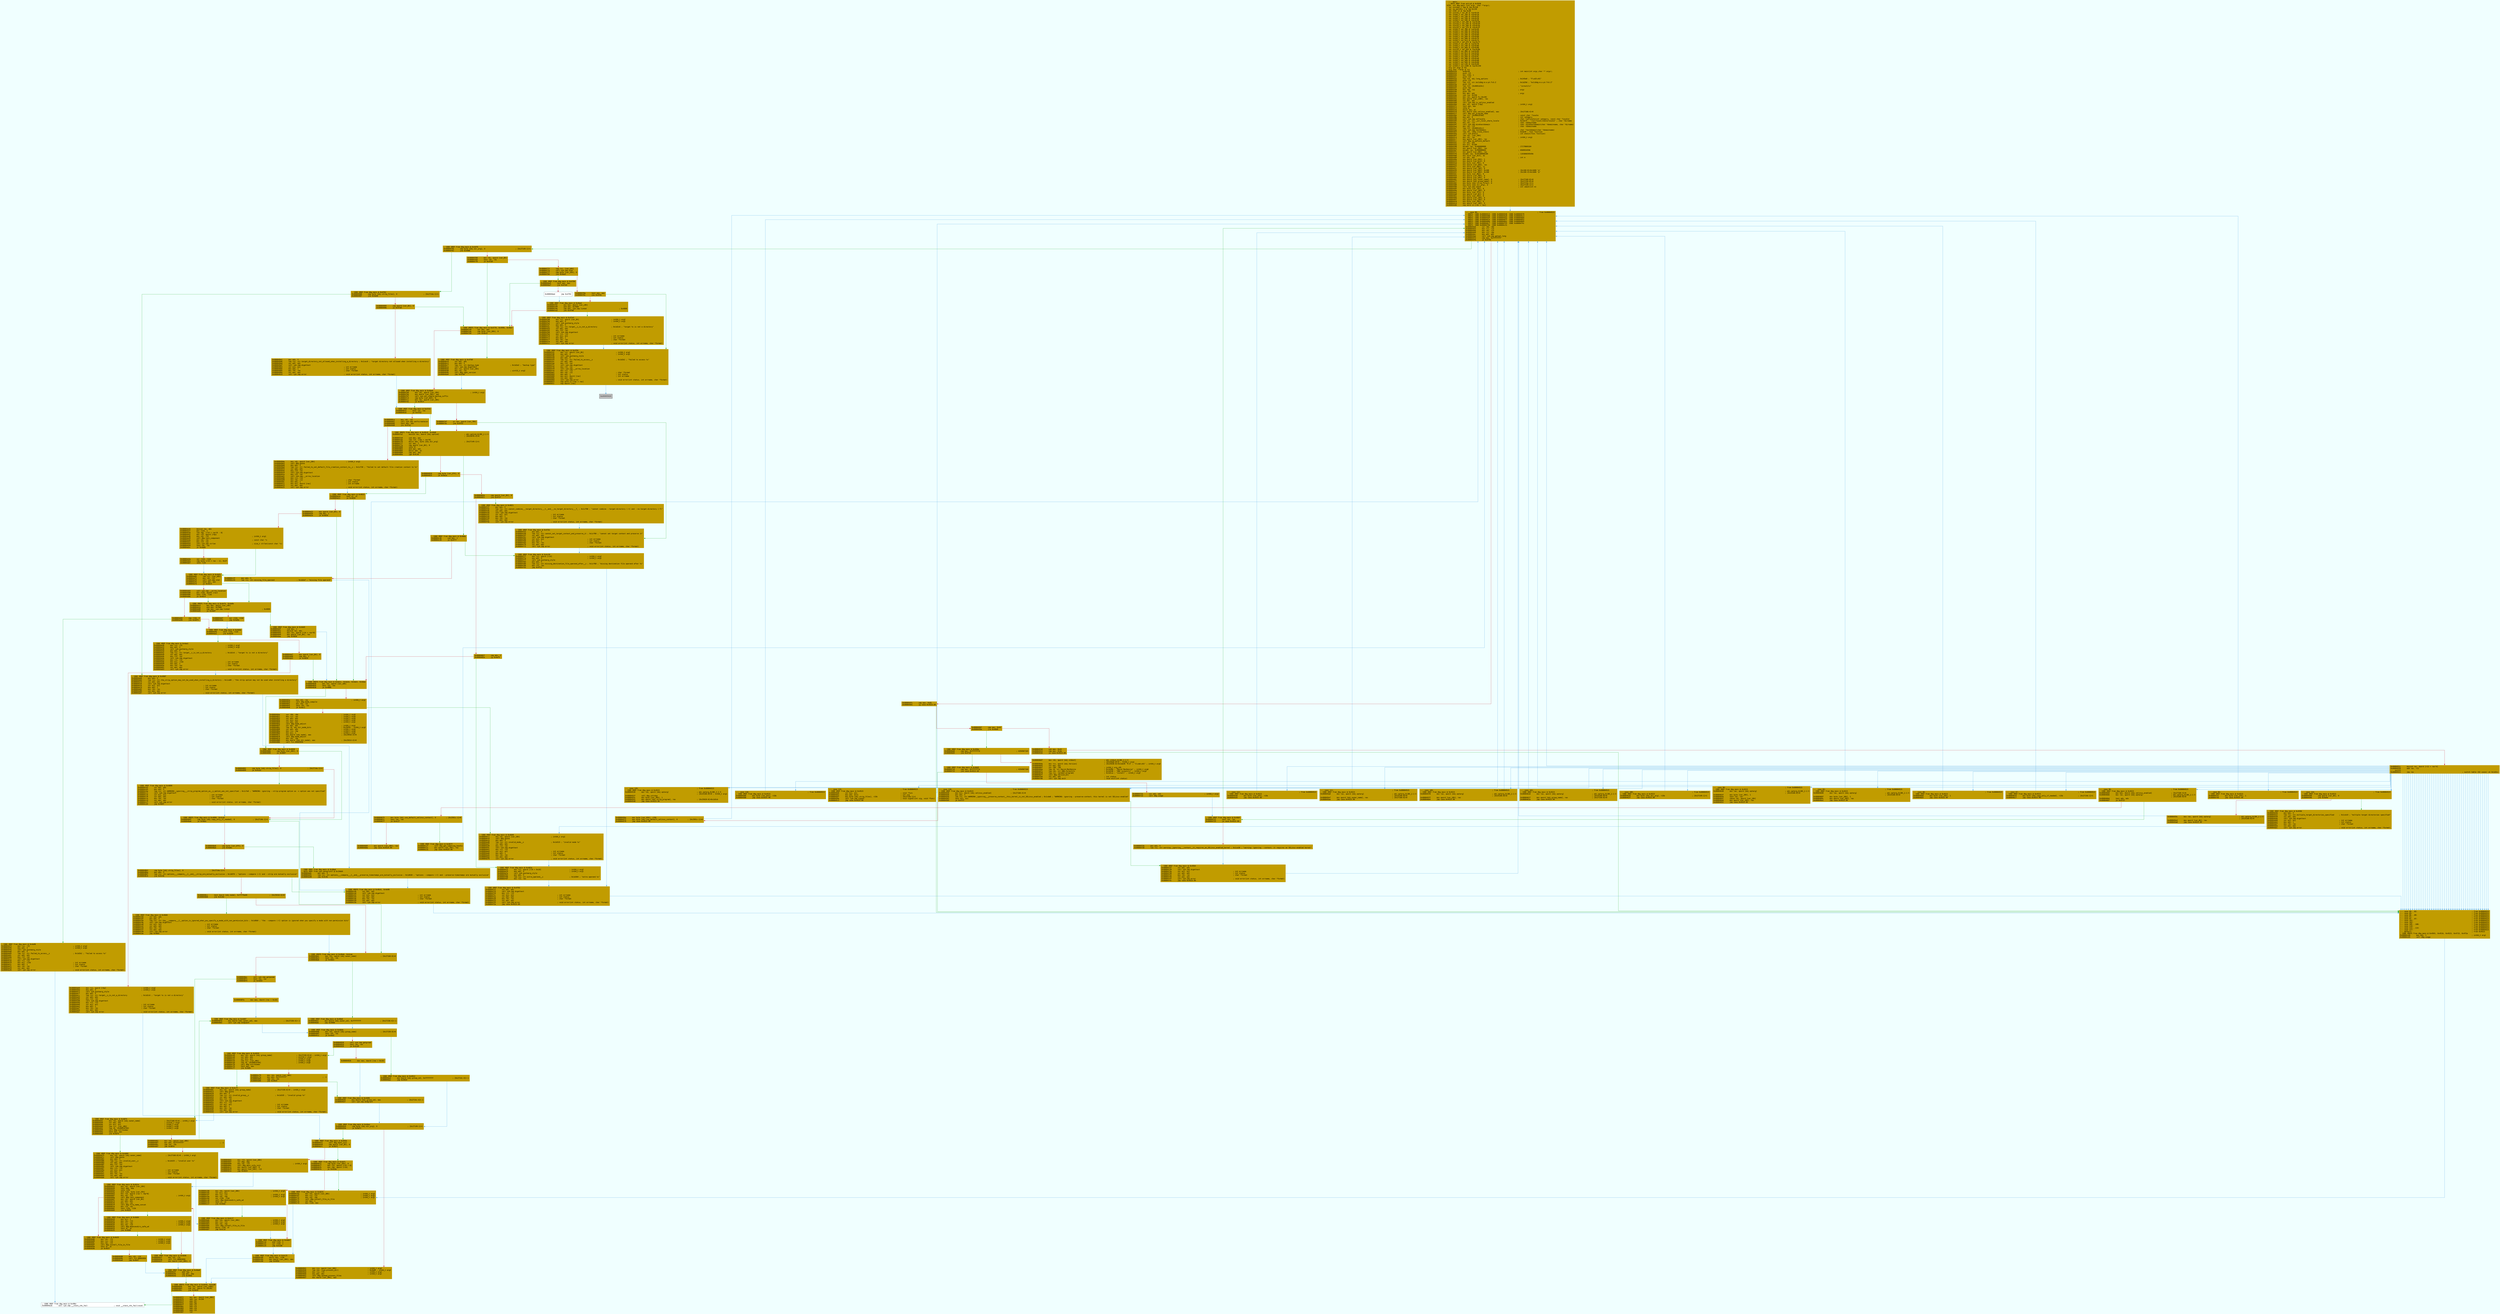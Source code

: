 digraph code {
	graph [bgcolor=azure fontsize=8 fontname="Courier" splines="ortho"];
	node [fillcolor=gray style=filled shape=box];
	edge [arrowhead="normal"];
	"0x00004320" [URL="dbg.main/0x00004320", fillcolor="#c19c00",color="#c19c00", fontname="Courier",label="  ;-- main:\l  ; DATA XREF from entry0 @ 0x5038\l3234: int dbg.main (int argc, char **argv);\l; var uintmax_t tmp @ rbp-0x138\l; var cp_options x @ rbp-0x130\l; var stat st @ rbp-0xd0\l; var uint32_t var_8h @ rsp+0x10\l; var int64_t var_10h @ rsp+0x18\l; var int64_t var_18h @ rsp+0x20\l; var int64_t var_20h @ rsp+0x28\l; var int64_t var_28h @ rsp+0x30\l; var uint32_t var_30h @ rsp+0x38\l; var uint32_t var_35h @ rsp+0x3d\l; var uint32_t var_36h @ rsp+0x3e\l; var uint32_t var_37h @ rsp+0x3f\l; var int64_t var_38h @ rsp+0x40\l; var int64_t var_48h @ rsp+0x50\l; var int64_t var_50h @ rsp+0x58\l; var int64_t var_58h @ rsp+0x60\l; var int64_t var_60h @ rsp+0x68\l; var int64_t var_68h @ rsp+0x70\l; var int64_t var_6ch @ rsp+0x74\l; var uint32_t var_6fh @ rsp+0x77\l; var int64_t var_70h @ rsp+0x78\l; var int64_t var_78h @ rsp+0x80\l; var int64_t var_80h @ rsp+0x88\l; var uint32_t var_83h @ rsp+0x8b\l; var int64_t var_88h @ rsp+0x90\l; var int64_t var_8ch @ rsp+0x94\l; var int64_t var_8eh @ rsp+0x96\l; var int64_t var_94h @ rsp+0x9c\l; var int64_t var_98h @ rsp+0xa0\l; var int64_t var_a0h @ rsp+0xa8\l; var int64_t var_b0h @ rsp+0xb8\l; var int64_t var_c8h @ rsp+0xd0\l; var int64_t var_148h @ rsp+0x150\l; arg int argc @ rdi\l; arg char **argv @ rsi\l0x00004320      endbr64                                                ; int main(int argc,char ** argv);\l0x00004324      push r15\l0x00004326      mov r15d, 1\l0x0000432c      push r14\l0x0000432e      lea r14, obj.long_options                              ; 0x245e0 ; \"F\\xd3\\x01\"\l0x00004335      push r13\l0x00004337      lea r13, str.bcCsDdg:m:o:pt:TvS:Z                      ; 0x1d29d ; \"bcCsDdg:m:o:pt:TvS:Z\"\l0x0000433e      push r12\l0x00004340      lea r12, [0x0001d24c]                                  ; \"coreutils\"\l0x00004347      push rbp\l0x00004348      mov rbp, rsi                                           ; argv\l0x0000434b      push rbx\l0x0000434c      mov ebx, edi                                           ; argc\l0x0000434e      sub rsp, 0x158\l0x00004355      mov rax, qword fs:[0x28]\l0x0000435e      mov qword [var_148h], rax\l0x00004366      xor eax, eax\l0x00004368      call sym.imp.is_selinux_enabled\l0x0000436d      mov rdi, qword [rbp]                                   ; int64_t arg1\l0x00004371      test eax, eax\l0x00004373      setg al\l0x00004376      movzx eax, al\l0x00004379      mov dword [obj.selinux_enabled], eax                   ; [0x27168:4]=0\l0x0000437f      call dbg.set_program_name\l0x00004384      lea rsi, [0x0001d7b0]                                  ; const char *locale\l0x0000438b      mov edi, 6                                             ; int category\l0x00004390      call sym.imp.setlocale                                 ; char *setlocale(int category, const char *locale)\l0x00004395      lea rsi, str._usr_local_share_locale                   ; 0x1d275 ; \"/usr/local/share/locale\" ; char *dirname\l0x0000439c      mov rdi, r12                                           ; char *domainname\l0x0000439f      call sym.imp.bindtextdomain                            ; char *bindtextdomain(char *domainname, char *dirname)\l0x000043a4      mov rdi, r12                                           ; char *domainname\l0x000043a7      lea r12, [0x0001d3cc]\l0x000043ae      call sym.imp.textdomain                                ; char *textdomain(char *domainname)\l0x000043b3      lea rdi, [dbg.close_stdin]                             ; 0xda30 ; func function\l0x000043ba      call sym.atexit                                        ; int atexit(func function)\l0x000043bf      lea rax, [var_50h]\l0x000043c4      mov rdi, rax                                           ; int64_t arg1\l0x000043c7      mov qword [var_38h], rax\l0x000043cc      call dbg.cp_options_default\l0x000043d1      xor edi, edi\l0x000043d3      mov esi, 0x100\l0x000043d8      movabs rax, 0x400000000                                ; 17179869184\l0x000043e2      mov qword [var_50h], rax\l0x000043e7      movabs rax, 0x200000004                                ; 8589934596\l0x000043f1      mov qword [var_58h], rax\l0x000043f6      movabs rax, 0x10100000180                              ; 1103806595456\l0x00004400      mov word [var_8ch], di\l0x00004408      xor edi, edi                                           ; int m\l0x0000440a      mov dword [var_94h], 1\l0x00004415      mov dword [var_6ch], 0\l0x0000441d      mov byte [var_70h], 0\l0x00004422      mov qword [var_60h], rax\l0x00004427      mov word [var_68h], si\l0x0000442c      mov qword [var_78h], 0\l0x00004435      mov qword [var_80h], 0x100                             ; [0x100:8]=0x1600 \"p\"\l0x00004441      mov dword [var_88h], 0x100                             ; [0x100:4]=0x1600 \"p\"\l0x0000444c      mov byte [var_8eh], 0\l0x00004454      mov qword [var_98h], 0\l0x00004460      mov qword [var_a0h], 0\l0x0000446c      mov qword [obj.owner_name], 0                          ; [0x27160:8]=0\l0x00004477      mov qword [obj.group_name], 0                          ; [0x27150:8]=0\l0x00004482      mov byte [obj.strip_files], 0                          ; [0x2714a:1]=1\l0x00004489      mov byte [obj.dir_arg], 0                              ; [0x27149:1]=1\l0x00004490      call sym.imp.umask                                     ; int umask(int m)\l0x00004495      mov byte [var_36h], 0\l0x0000449a      mov qword [var_28h], 0\l0x000044a3      mov byte [var_37h], 0\l0x000044a8      mov qword [var_8h], 0\l0x000044b1      mov byte [var_35h], 0\l0x000044b6      mov qword [var_10h], 0\l0x000044bf      mov qword [var_20h], 0\l0x000044c8      mov byte [var_30h], 0\l0x000044cd      mov qword [var_18h], 0\l0x000044d6      nop word cs:[rax + rax]\l"]
	"0x000044e0" [URL="dbg.main/0x000044e0", fillcolor="#c19c00",color="#c19c00", fontname="Courier",label=";-- case 99:                                                           ; from 0x00004523\l; XREFS: CODE 0x00004523  CODE 0x00004548  CODE 0x00004579  \l; XREFS: CODE 0x00004588  CODE 0x000045a8  CODE 0x000045c3  \l; XREFS: CODE 0x000045d5  CODE 0x000045ee  CODE 0x00004604  \l; XREFS: CODE 0x0000461e  CODE 0x0000462f  CODE 0x00004652  \l; XREFS: CODE 0x0000468a  CODE 0x000046a1  CODE 0x000046b5  \l; XREFS: CODE 0x000046c7  CODE 0x00004725  CODE 0x0000474c  \l; XREFS: CODE 0x00004756  CODE 0x00004c31  \l0x000044e0      xor r8d, r8d\l0x000044e3      mov rcx, r14\l0x000044e6      mov rdx, r13\l0x000044e9      mov rsi, rbp\l0x000044ec      mov edi, ebx\l0x000044ee      call sym.imp.getopt_long\l0x000044f3      cmp eax, 0xffffffff\l0x000044f6      je 0x475b\l"]
	"0x000044fc" [URL="dbg.main/0x000044fc", fillcolor="#c19c00",color="#c19c00", fontname="Courier",label="0x000044fc      cmp eax, 0x81\l0x00004501      jg case.0x4523.69\l"]
	"0x00004507" [URL="dbg.main/0x00004507", fillcolor="#c19c00",color="#c19c00", fontname="Courier",label="0x00004507      cmp eax, 0x42\l0x0000450a      jle 0x46d0\l"]
	"0x00004510" [URL="dbg.main/0x00004510", fillcolor="#c19c00",color="#c19c00", fontname="Courier",label="0x00004510      sub eax, 0x43\l0x00004513      cmp eax, 0x3e\l0x00004516      ja case.0x4523.69\l"]
	"0x0000451c" [URL="dbg.main/0x0000451c", fillcolor="#c19c00",color="#c19c00", fontname="Courier",label="0x0000451c      movsxd rax, dword [r12 + rax*4]\l0x00004520      add rax, r12\l;-- switch\l0x00004523      jmp rax                                                ; switch table (63 cases) at 0x1d3cc\l"]
	"0x00004530" [URL="dbg.main/0x00004530", fillcolor="#c19c00",color="#c19c00", fontname="Courier",label=";-- case 129:                                                          ; from 0x00004523\l; CODE XREF from dbg.main @ 0x4523\l0x00004530      mov rdi, qword [obj.optarg]                            ; obj.optarg_GLIBC_2.2.5\l                                                                       ; [0x25100:8]=0 ; int64_t arg1\l0x00004537      call dbg.xstrdup\l0x0000453c      mov byte [var_36h], 1\l0x00004541      mov qword [obj.strip_program], rax                     ; [0x25020:8]=0x1d3cb\l0x00004548      jmp case.0x4523.99\l"]
	"0x00004550" [URL="dbg.main/0x00004550", fillcolor="#c19c00",color="#c19c00", fontname="Courier",label=";-- case 128:                                                          ; from 0x00004523\l; CODE XREF from dbg.main @ 0x4523\l0x00004550      mov ecx, dword [obj.selinux_enabled]                   ; [0x27168:4]=0\l0x00004556      mov edx, 5\l0x0000455b      lea rsi, str.WARNING:_ignoring___preserve_context__this_kernel_is_not_SELinux_enabled ; 0x1cde8 ; \"WARNING: ignoring --preserve-context; this kernel is not SELinux-enabled\"\l0x00004562      test ecx, ecx\l0x00004564      je 0x4737\l"]
	"0x0000456a" [URL="dbg.main/0x0000456a", fillcolor="#c19c00",color="#c19c00", fontname="Courier",label="0x0000456a      mov byte [var_83h], r15b\l0x00004572      mov byte [obj.use_default_selinux_context], 0          ; [0x2501c:1]=0\l0x00004579      jmp case.0x4523.99\l"]
	"0x00004580" [URL="dbg.main/0x00004580", fillcolor="#c19c00",color="#c19c00", fontname="Courier",label=";-- case 118:                                                          ; from 0x00004523\l; CODE XREF from dbg.main @ 0x4523\l0x00004580      mov byte [var_8ch], r15b\l0x00004588      jmp case.0x4523.99\l"]
	"0x00004590" [URL="dbg.main/0x00004590", fillcolor="#c19c00",color="#c19c00", fontname="Courier",label=";-- case 116:                                                          ; from 0x00004523\l; CODE XREF from dbg.main @ 0x4523\l0x00004590      cmp qword [var_8h], 0\l0x00004596      jne 0x4e9d\l"]
	"0x0000459c" [URL="dbg.main/0x0000459c", fillcolor="#c19c00",color="#c19c00", fontname="Courier",label="0x0000459c      mov rax, qword [obj.optarg]                            ; obj.optarg_GLIBC_2.2.5\l                                                                       ; [0x25100:8]=0\l0x000045a3      mov qword [var_8h], rax\l0x000045a8      jmp case.0x4523.99\l"]
	"0x000045b0" [URL="dbg.main/0x000045b0", fillcolor="#c19c00",color="#c19c00", fontname="Courier",label=";-- case 115:                                                          ; from 0x00004523\l; CODE XREF from dbg.main @ 0x4523\l0x000045b0      xor esi, esi                                           ; void *func\l0x000045b2      mov edi, 0x11                                          ; int sig\l0x000045b7      mov byte [obj.strip_files], r15b                       ; [0x2714a:1]=1\l0x000045be      call sym.imp.signal                                    ; void signal(int sig, void *func)\l0x000045c3      jmp case.0x4523.99\l"]
	"0x000045d0" [URL="dbg.main/0x000045d0", fillcolor="#c19c00",color="#c19c00", fontname="Courier",label=";-- case 112:                                                          ; from 0x00004523\l; CODE XREF from dbg.main @ 0x4523\l0x000045d0      mov byte [var_6fh], r15b\l0x000045d5      jmp case.0x4523.99\l"]
	"0x000045e0" [URL="dbg.main/0x000045e0", fillcolor="#c19c00",color="#c19c00", fontname="Courier",label=";-- case 111:                                                          ; from 0x00004523\l; CODE XREF from dbg.main @ 0x4523\l0x000045e0      mov rax, qword [obj.optarg]                            ; obj.optarg_GLIBC_2.2.5\l                                                                       ; [0x25100:8]=0\l0x000045e7      mov qword [obj.owner_name], rax                        ; [0x27160:8]=0\l0x000045ee      jmp case.0x4523.99\l"]
	"0x000045f8" [URL="dbg.main/0x000045f8", fillcolor="#c19c00",color="#c19c00", fontname="Courier",label=";-- case 109:                                                          ; from 0x00004523\l; CODE XREF from dbg.main @ 0x4523\l0x000045f8      mov rax, qword [obj.optarg]                            ; obj.optarg_GLIBC_2.2.5\l                                                                       ; [0x25100:8]=0\l0x000045ff      mov qword [var_18h], rax\l0x00004604      jmp case.0x4523.99\l"]
	"0x00004610" [URL="dbg.main/0x00004610", fillcolor="#c19c00",color="#c19c00", fontname="Courier",label=";-- case 103:                                                          ; from 0x00004523\l; CODE XREF from dbg.main @ 0x4523\l0x00004610      mov rax, qword [obj.optarg]                            ; obj.optarg_GLIBC_2.2.5\l                                                                       ; [0x25100:8]=0\l0x00004617      mov qword [obj.group_name], rax                        ; [0x27150:8]=0\l0x0000461e      jmp case.0x4523.99\l"]
	"0x00004628" [URL="dbg.main/0x00004628", fillcolor="#c19c00",color="#c19c00", fontname="Courier",label=";-- case 100:                                                          ; from 0x00004523\l; CODE XREF from dbg.main @ 0x4523\l0x00004628      mov byte [obj.dir_arg], r15b                           ; [0x27149:1]=1\l0x0000462f      jmp case.0x4523.99\l"]
	"0x00004638" [URL="dbg.main/0x00004638", fillcolor="#c19c00",color="#c19c00", fontname="Courier",label=";-- case 98:                                                           ; from 0x00004523\l; CODE XREF from dbg.main @ 0x4523\l0x00004638      mov rax, qword [obj.optarg]                            ; obj.optarg_GLIBC_2.2.5\l                                                                       ; [0x25100:8]=0\l0x0000463f      mov byte [var_30h], 1\l0x00004644      test rax, rax\l0x00004647      cmove rax, qword [var_10h]\l0x0000464d      mov qword [var_10h], rax\l0x00004652      jmp case.0x4523.99\l"]
	"0x00004660" [URL="dbg.main/0x00004660", fillcolor="#c19c00",color="#c19c00", fontname="Courier",label=";-- case 90:                                                           ; from 0x00004523\l; CODE XREF from dbg.main @ 0x4523\l0x00004660      mov edx, dword [obj.selinux_enabled]                   ; [0x27168:4]=0\l0x00004666      mov rax, qword [obj.optarg]                            ; obj.optarg_GLIBC_2.2.5\l                                                                       ; [0x25100:8]=0\l0x0000466d      test edx, edx\l0x0000466f      je 0x4722\l"]
	"0x00004675" [URL="dbg.main/0x00004675", fillcolor="#c19c00",color="#c19c00", fontname="Courier",label="0x00004675      mov byte [obj.use_default_selinux_context], 0          ; [0x2501c:1]=0\l0x0000467c      test rax, rax\l0x0000467f      je 0x4c27\l"]
	"0x00004685" [URL="dbg.main/0x00004685", fillcolor="#c19c00",color="#c19c00", fontname="Courier",label="0x00004685      mov qword [var_28h], rax\l0x0000468a      jmp case.0x4523.99\l"]
	"0x00004690" [URL="dbg.main/0x00004690", fillcolor="#c19c00",color="#c19c00", fontname="Courier",label=";-- case 83:                                                           ; from 0x00004523\l; CODE XREF from dbg.main @ 0x4523\l0x00004690      mov rax, qword [obj.optarg]                            ; obj.optarg_GLIBC_2.2.5\l                                                                       ; [0x25100:8]=0\l0x00004697      mov byte [var_30h], 1\l0x0000469c      mov qword [var_20h], rax\l0x000046a1      jmp case.0x4523.99\l"]
	"0x000046b0" [URL="dbg.main/0x000046b0", fillcolor="#c19c00",color="#c19c00", fontname="Courier",label=";-- case 68:                                                           ; from 0x00004523\l; CODE XREF from dbg.main @ 0x4523\l0x000046b0      mov byte [var_35h], 1\l0x000046b5      jmp case.0x4523.99\l"]
	"0x000046c0" [URL="dbg.main/0x000046c0", fillcolor="#c19c00",color="#c19c00", fontname="Courier",label=";-- case 67:                                                           ; from 0x00004523\l; CODE XREF from dbg.main @ 0x4523\l0x000046c0      mov byte [obj.copy_only_if_needed], r15b               ; [0x2714b:1]=1\l0x000046c7      jmp case.0x4523.99\l"]
	"0x000046d0" [URL="dbg.main/0x000046d0", fillcolor="#c19c00",color="#c19c00", fontname="Courier",label="; CODE XREF from dbg.main @ 0x450a\l0x000046d0      cmp eax, 0xffffff7d                                    ; 4294967165\l0x000046d5      jne 0x4710\l"]
	"0x000046d7" [URL="dbg.main/0x000046d7", fillcolor="#c19c00",color="#c19c00", fontname="Courier",label="0x000046d7      mov rdi, qword [obj.stdout]                            ; obj.stdout_GLIBC_2.2.5\l                                                                       ; [0x250e8:8]=0 ; int64_t arg1\l0x000046de      mov rcx, qword [obj.Version]                           ; [0x25038:8]=0x1de49 \"9.0\" ; \"I\\xde\\x01\" ; int64_t arg5\l0x000046e5      xor eax, eax\l0x000046e7      xor r9d, r9d                                           ; int64_t arg_c0h\l0x000046ea      lea r8, str.David_MacKenzie                            ; 0x1d28d ; \"David MacKenzie\" ; int64_t arg6\l0x000046f1      lea rdx, str.GNU_coreutils                             ; 0x1d248 ; \"GNU coreutils\" ; int64_t arg3\l0x000046f8      lea rsi, [global_program]                              ; 0x1d1ca ; \"install\" ; int64_t arg2\l0x000046ff      call dbg.version_etc\l0x00004704      xor edi, edi                                           ; int status\l0x00004706      call sym.imp.exit                                      ; void exit(int status)\l"]
	"0x00004710" [URL="dbg.main/0x00004710", fillcolor="#c19c00",color="#c19c00", fontname="Courier",label="; CODE XREF from dbg.main @ 0x46d5\l0x00004710      cmp eax, 0xffffff7e                                    ; 4294967166\l0x00004715      jne case.0x4523.69\l"]
	"0x0000471b" [URL="dbg.main/0x0000471b", fillcolor="#c19c00",color="#c19c00", fontname="Courier",label="0x0000471b      xor edi, edi                                           ; int64_t arg1\l0x0000471d      call dbg.usage\l"]
	"0x00004722" [URL="dbg.main/0x00004722", fillcolor="#c19c00",color="#c19c00", fontname="Courier",label="; CODE XREF from dbg.main @ 0x466f\l0x00004722      test rax, rax\l0x00004725      je case.0x4523.99\l"]
	"0x0000472b" [URL="dbg.main/0x0000472b", fillcolor="#c19c00",color="#c19c00", fontname="Courier",label="0x0000472b      mov edx, 5\l0x00004730      lea rsi, str.warning:_ignoring___context__it_requires_an_SELinux_enabled_kernel ; 0x1ce38 ; \"warning: ignoring --context; it requires an SELinux-enabled kernel\"\l"]
	"0x00004737" [URL="dbg.main/0x00004737", fillcolor="#c19c00",color="#c19c00", fontname="Courier",label="; CODE XREF from dbg.main @ 0x4564\l0x00004737      xor edi, edi\l0x00004739      call sym.imp.dcgettext\l0x0000473e      xor esi, esi                                           ; int errname\l0x00004740      xor edi, edi                                           ; int status\l0x00004742      mov rdx, rax                                           ; char *format\l0x00004745      xor eax, eax\l0x00004747      call sym.imp.error                                     ; void error(int status, int errname, char *format)\l0x0000474c      jmp case.0x4523.99\l"]
	"0x00004751" [URL="dbg.main/0x00004751", fillcolor="#c19c00",color="#c19c00", fontname="Courier",label=";-- case 84:                                                           ; from 0x00004523\l; CODE XREF from dbg.main @ 0x4523\l0x00004751      mov byte [var_37h], 1\l0x00004756      jmp case.0x4523.99\l"]
	"0x0000475b" [URL="dbg.main/0x0000475b", fillcolor="#c19c00",color="#c19c00", fontname="Courier",label="; CODE XREF from dbg.main @ 0x44f6\l0x0000475b      cmp byte [obj.dir_arg], 0                              ; [0x27149:1]=1\l0x00004762      jne 0x4988\l"]
	"0x00004768" [URL="dbg.main/0x00004768", fillcolor="#c19c00",color="#c19c00", fontname="Courier",label="0x00004768      mov rdi, qword [var_8h]\l0x0000476d      test rdi, rdi\l0x00004770      je 0x47a9\l"]
	"0x00004772" [URL="dbg.main/0x00004772", fillcolor="#c19c00",color="#c19c00", fontname="Courier",label="0x00004772      lea rsi, [var_b0h]\l0x0000477a      call sym.imp.stat\l0x0000477f      cmp byte [var_35h], 0\l0x00004784      jne 0x4be5\l"]
	"0x0000478a" [URL="dbg.main/0x0000478a", fillcolor="#c19c00",color="#c19c00", fontname="Courier",label="0x0000478a      test eax, eax\l0x0000478c      jne 0x4fd1\l"]
	"0x00004792" [URL="dbg.main/0x00004792", fillcolor="#c19c00",color="#c19c00", fontname="Courier",label="; CODE XREF from dbg.main @ 0x4bed\l0x00004792      mov eax, dword [var_c8h]\l0x00004799      and eax, 0xf000\l0x0000479e      cmp eax, sym.imp.linkat                                ; 0x4000\l0x000047a3      jne 0x4f98\l"]
	"0x000047a9" [URL="dbg.main/0x000047a9", fillcolor="#c19c00",color="#c19c00", fontname="Courier",label="; CODE XREFS from dbg.main @ 0x4770, 0x499b, 0x4be7\l0x000047a9      xor eax, eax\l0x000047ab      cmp byte [var_30h], 0\l0x000047b0      jne 0x4bc0\l"]
	"0x000047b6" [URL="dbg.main/0x000047b6", fillcolor="#c19c00",color="#c19c00", fontname="Courier",label="; CODE XREF from dbg.main @ 0x4be0\l0x000047b6      mov rdi, qword [var_20h]                               ; int64_t arg1\l0x000047bb      mov dword [var_50h], eax\l0x000047bf      call sym.set_simple_backup_suffix\l0x000047c4      cmp byte [var_83h], 0\l0x000047cc      mov rax, qword [var_28h]\l0x000047d1      je 0x49c5\l"]
	"0x000047d7" [URL="dbg.main/0x000047d7", fillcolor="#c19c00",color="#c19c00", fontname="Courier",label="0x000047d7      or rax, qword [var_78h]\l0x000047dc      jne 0x4f53\l"]
	"0x000047e2" [URL="dbg.main/0x000047e2", fillcolor="#c19c00",color="#c19c00", fontname="Courier",label="; CODE XREFS from dbg.main @ 0x49c8, 0x49d8\l0x000047e2      movsxd rax, dword [obj.optind]                         ; obj.optind_GLIBC_2.2.5\l                                                                       ; [0x250f8:4]=0\l0x000047e9      sub ebx, eax\l0x000047eb      lea r14, [rbp + rax*8]\l0x000047f0      movzx eax, byte [obj.dir_arg]                          ; [0x27149:1]=1\l0x000047f7      xor eax, 1\l0x000047fa      cmp qword [var_8h], 0\l0x00004800      sete dl\l0x00004803      and eax, edx\l0x00004805      movzx edx, al\l0x00004808      cmp edx, ebx\l0x0000480a      jge 0x4c36\l"]
	"0x00004810" [URL="dbg.main/0x00004810", fillcolor="#c19c00",color="#c19c00", fontname="Courier",label="0x00004810      cmp byte [var_37h], 0\l0x00004815      je 0x4a1a\l"]
	"0x0000481b" [URL="dbg.main/0x0000481b", fillcolor="#c19c00",color="#c19c00", fontname="Courier",label="0x0000481b      cmp qword [var_8h], 0\l0x00004821      jne 0x4f2f\l"]
	"0x00004827" [URL="dbg.main/0x00004827", fillcolor="#c19c00",color="#c19c00", fontname="Courier",label="0x00004827      cmp ebx, 2\l0x0000482a      jg 0x4ef5\l"]
	"0x00004830" [URL="dbg.main/0x00004830", fillcolor="#c19c00",color="#c19c00", fontname="Courier",label="; CODE XREFS from dbg.main @ 0x4a1c, 0x4a2e, 0x4ab3, 0x4dee\l0x00004830      mov rax, qword [var_18h]\l0x00004835      test rax, rax\l0x00004838      je 0x488b\l"]
	"0x0000483a" [URL="dbg.main/0x0000483a", fillcolor="#c19c00",color="#c19c00", fontname="Courier",label="0x0000483a      mov rdi, rax                                           ; int64_t arg1\l0x0000483d      call dbg.mode_compile\l0x00004842      mov rbp, rax\l0x00004845      test rax, rax\l0x00004848      je 0x4ec1\l"]
	"0x0000484e" [URL="dbg.main/0x0000484e", fillcolor="#c19c00",color="#c19c00", fontname="Courier",label="0x0000484e      xor r8d, r8d                                           ; int64_t arg5\l0x00004851      mov rcx, rax                                           ; int64_t arg4\l0x00004854      xor edx, edx                                           ; int64_t arg3\l0x00004856      xor esi, esi                                           ; int64_t arg2\l0x00004858      xor edi, edi                                           ; int64_t arg1\l0x0000485a      call dbg.mode_adjust\l0x0000485f      xor edi, edi                                           ; int64_t arg1\l0x00004861      lea r8, obj.dir_mode_bits                              ; 0x25010 ; int64_t arg5\l0x00004868      xor edx, edx                                           ; int64_t arg3\l0x0000486a      mov rcx, rbp                                           ; int64_t arg4\l0x0000486d      mov esi, 1                                             ; int64_t arg2\l0x00004872      mov dword [obj.mode], eax                              ; [0x25018:4]=0\l0x00004878      call dbg.mode_adjust\l0x0000487d      mov rdi, rbp\l0x00004880      mov dword [obj.dir_mode], eax                          ; [0x25014:4]=0\l0x00004886      call fcn.00003950\l"]
	"0x0000488b" [URL="dbg.main/0x0000488b", fillcolor="#c19c00",color="#c19c00", fontname="Courier",label="; CODE XREF from dbg.main @ 0x4838\l0x0000488b      cmp byte [var_36h], 0\l0x00004890      je 0x489f\l"]
	"0x00004892" [URL="dbg.main/0x00004892", fillcolor="#c19c00",color="#c19c00", fontname="Courier",label="0x00004892      cmp byte [obj.strip_files], 0                          ; [0x2714a:1]=1\l0x00004899      je 0x4cb3\l"]
	"0x0000489f" [URL="dbg.main/0x0000489f", fillcolor="#c19c00",color="#c19c00", fontname="Courier",label="; CODE XREFS from dbg.main @ 0x4890, 0x4cd4\l0x0000489f      cmp byte [obj.copy_only_if_needed], 0                  ; [0x2714b:1]=1\l0x000048a6      je 0x48dc\l"]
	"0x000048a8" [URL="dbg.main/0x000048a8", fillcolor="#c19c00",color="#c19c00", fontname="Courier",label="0x000048a8      cmp byte [var_6fh], 0\l0x000048ad      jne 0x4e8c\l"]
	"0x000048b3" [URL="dbg.main/0x000048b3", fillcolor="#c19c00",color="#c19c00", fontname="Courier",label="0x000048b3      cmp byte [obj.strip_files], 0                          ; [0x2714a:1]=1\l0x000048ba      mov edx, 5\l0x000048bf      lea rsi, str.options___compare___C__and___strip_are_mutually_exclusive ; 0x1d070 ; \"options --compare (-C) and --strip are mutually exclusive\"\l0x000048c6      jne 0x4c4b\l"]
	"0x000048cc" [URL="dbg.main/0x000048cc", fillcolor="#c19c00",color="#c19c00", fontname="Courier",label="0x000048cc      test dword [obj.mode], 0xffff0e00                      ; [0x25018:4]=0\l0x000048d6      jne 0x4c8d\l"]
	"0x000048dc" [URL="dbg.main/0x000048dc", fillcolor="#c19c00",color="#c19c00", fontname="Courier",label="; CODE XREFS from dbg.main @ 0x48a6, 0x4cae\l0x000048dc      mov rdi, qword [obj.owner_name]                        ; [0x27160:8]=0\l0x000048e3      test rdi, rdi\l0x000048e6      je 0x4bb1\l"]
	"0x000048ec" [URL="dbg.main/0x000048ec", fillcolor="#c19c00",color="#c19c00", fontname="Courier",label="0x000048ec      call sym.imp.getpwnam\l0x000048f1      test rax, rax\l0x000048f4      je 0x4d42\l"]
	"0x000048fa" [URL="dbg.main/0x000048fa", fillcolor="#c19c00",color="#c19c00", fontname="Courier",label="0x000048fa      mov eax, dword [rax + 0x10]\l"]
	"0x000048fd" [URL="dbg.main/0x000048fd", fillcolor="#c19c00",color="#c19c00", fontname="Courier",label="; CODE XREF from dbg.main @ 0x4d6f\l0x000048fd      mov dword [obj.owner_id], eax                          ; [0x27158:4]=-1\l0x00004903      call sym.imp.endpwent\l"]
	"0x00004908" [URL="dbg.main/0x00004908", fillcolor="#c19c00",color="#c19c00", fontname="Courier",label="; CODE XREF from dbg.main @ 0x4bbb\l0x00004908      mov rdi, qword [obj.group_name]                        ; [0x27150:8]=0\l0x0000490f      test rdi, rdi\l0x00004912      je 0x4ba2\l"]
	"0x00004918" [URL="dbg.main/0x00004918", fillcolor="#c19c00",color="#c19c00", fontname="Courier",label="0x00004918      call sym.imp.getgrnam\l0x0000491d      test rax, rax\l0x00004920      je 0x4cd9\l"]
	"0x00004926" [URL="dbg.main/0x00004926", fillcolor="#c19c00",color="#c19c00", fontname="Courier",label="0x00004926      mov eax, dword [rax + 0x10]\l"]
	"0x00004929" [URL="dbg.main/0x00004929", fillcolor="#c19c00",color="#c19c00", fontname="Courier",label="; CODE XREF from dbg.main @ 0x4d06\l0x00004929      mov dword [obj.group_id], eax                          ; [0x2714c:4]=-1\l0x0000492f      call sym.imp.endgrent\l"]
	"0x00004934" [URL="dbg.main/0x00004934", fillcolor="#c19c00",color="#c19c00", fontname="Courier",label="; CODE XREF from dbg.main @ 0x4bac\l0x00004934      cmp byte [obj.dir_arg], 0                              ; [0x27149:1]=1\l0x0000493b      je 0x4af1\l"]
	"0x00004941" [URL="dbg.main/0x00004941", fillcolor="#c19c00",color="#c19c00", fontname="Courier",label="0x00004941      mov rcx, qword [var_38h]                               ; int64_t arg4\l0x00004946      lea rdx, [sym.process_dir]                             ; 0x5b00 ; int64_t arg3\l0x0000494d      mov rsi, r14                                           ; int64_t arg2\l0x00004950      mov edi, ebx                                           ; int64_t arg1\l0x00004952      call dbg.savewd_process_files\l0x00004957      mov dword [var_30h], eax\l"]
	"0x0000495b" [URL="dbg.main/0x0000495b", fillcolor="#c19c00",color="#c19c00", fontname="Courier",label="; CODE XREFS from dbg.main @ 0x4b4d, 0x4c88\l0x0000495b      mov rax, qword [var_148h]\l0x00004963      sub rax, qword fs:[0x28]\l0x0000496c      jne 0x4e2b\l"]
	"0x00004972" [URL="dbg.main/0x00004972", fillcolor="#c19c00",color="#c19c00", fontname="Courier",label="0x00004972      mov eax, dword [var_30h]\l0x00004976      add rsp, 0x158\l0x0000497d      pop rbx\l0x0000497e      pop rbp\l0x0000497f      pop r12\l0x00004981      pop r13\l0x00004983      pop r14\l0x00004985      pop r15\l0x00004987      ret\l"]
	"0x00004988" [URL="dbg.main/0x00004988", fillcolor="#c19c00",color="#c19c00", fontname="Courier",label="; CODE XREF from dbg.main @ 0x4762\l0x00004988      cmp byte [obj.strip_files], 0                          ; [0x2714a:1]=1\l0x0000498f      jne 0x4e68\l"]
	"0x00004995" [URL="dbg.main/0x00004995", fillcolor="#c19c00",color="#c19c00", fontname="Courier",label="0x00004995      cmp qword [var_8h], 0\l0x0000499b      je 0x47a9\l"]
	"0x000049a1" [URL="dbg.main/0x000049a1", fillcolor="#c19c00",color="#c19c00", fontname="Courier",label="0x000049a1      mov edx, 5\l0x000049a6      lea rsi, str.target_directory_not_allowed_when_installing_a_directory ; 0x1cec0 ; \"target directory not allowed when installing a directory\"\l0x000049ad      xor edi, edi\l0x000049af      call sym.imp.dcgettext\l0x000049b4      xor esi, esi                                           ; int errname\l0x000049b6      mov edi, 1                                             ; int status\l0x000049bb      mov rdx, rax                                           ; char *format\l0x000049be      xor eax, eax\l0x000049c0      call sym.imp.error                                     ; void error(int status, int errname, char *format)\l"]
	"0x000049c5" [URL="dbg.main/0x000049c5", fillcolor="#c19c00",color="#c19c00", fontname="Courier",label="; CODE XREF from dbg.main @ 0x47d1\l0x000049c5      test rax, rax\l0x000049c8      je 0x47e2\l"]
	"0x000049ce" [URL="dbg.main/0x000049ce", fillcolor="#c19c00",color="#c19c00", fontname="Courier",label="0x000049ce      mov rdi, rax\l0x000049d1      call sym.imp.setfscreatecon\l0x000049d6      test eax, eax\l0x000049d8      jns 0x47e2\l"]
	"0x000049de" [URL="dbg.main/0x000049de", fillcolor="#c19c00",color="#c19c00", fontname="Courier",label="0x000049de      mov rdi, qword [var_28h]                               ; int64_t arg1\l0x000049e3      call dbg.quote\l0x000049e8      mov edx, 5\l0x000049ed      lea rsi, str.failed_to_set_default_file_creation_context_to__s ; 0x1cf30 ; \"failed to set default file creation context to %s\"\l0x000049f4      xor edi, edi\l0x000049f6      mov r13, rax\l0x000049f9      call sym.imp.dcgettext\l0x000049fe      mov r12, rax\l0x00004a01      call sym.imp.__errno_location\l0x00004a06      mov rcx, r13\l0x00004a09      mov rdx, r12                                           ; char *format\l0x00004a0c      mov edi, 1                                             ; int status\l0x00004a11      mov esi, dword [rax]                                   ; int errname\l0x00004a13      xor eax, eax\l0x00004a15      call sym.imp.error                                     ; void error(int status, int errname, char *format)\l"]
	"0x00004a1a" [URL="dbg.main/0x00004a1a", fillcolor="#c19c00",color="#c19c00", fontname="Courier",label="; CODE XREF from dbg.main @ 0x4815\l0x00004a1a      test al, al\l0x00004a1c      je 0x4830\l"]
	"0x00004a22" [URL="dbg.main/0x00004a22", fillcolor="#c19c00",color="#c19c00", fontname="Courier",label="0x00004a22      mov qword [var_8h], 0\l0x00004a2b      cmp ebx, 1\l0x00004a2e      je 0x4830\l"]
	"0x00004a34" [URL="dbg.main/0x00004a34", fillcolor="#c19c00",color="#c19c00", fontname="Courier",label="0x00004a34      movsxd rax, ebx\l0x00004a37      mov r12d, 1\l0x00004a3d      lea rbp, [r14 + rax*8 - 8]\l0x00004a42      mov r15, qword [rbp]\l0x00004a46      mov rdi, r15                                           ; int64_t arg1\l0x00004a49      call dbg.last_component\l0x00004a4e      mov rdi, rax                                           ; const char *s\l0x00004a51      mov r13, rax\l0x00004a54      call sym.imp.strlen                                    ; size_t strlen(const char *s)\l0x00004a59      test rax, rax\l0x00004a5c      je 0x4a6b\l"]
	"0x00004a5e" [URL="dbg.main/0x00004a5e", fillcolor="#c19c00",color="#c19c00", fontname="Courier",label="0x00004a5e      xor r12d, r12d\l0x00004a61      cmp byte [r13 + rax - 1], 0x2f\l0x00004a67      sete r12b\l"]
	"0x00004a6b" [URL="dbg.main/0x00004a6b", fillcolor="#c19c00",color="#c19c00", fontname="Courier",label="; CODE XREF from dbg.main @ 0x4a5c\l0x00004a6b      lea rsi, [var_b0h]\l0x00004a73      mov rdi, r15\l0x00004a76      call sym.imp.stat\l0x00004a7b      test eax, eax\l0x00004a7d      je 0x4dc4\l"]
	"0x00004a83" [URL="dbg.main/0x00004a83", fillcolor="#c19c00",color="#c19c00", fontname="Courier",label="0x00004a83      call sym.imp.__errno_location\l0x00004a88      mov r13d, dword [rax]\l0x00004a8b      test r13d, r13d\l0x00004a8e      je 0x4dc4\l"]
	"0x00004a94" [URL="dbg.main/0x00004a94", fillcolor="#c19c00",color="#c19c00", fontname="Courier",label="0x00004a94      cmp r13d, 2\l0x00004a98      jne 0x4df3\l"]
	"0x00004a9e" [URL="dbg.main/0x00004a9e", fillcolor="#c19c00",color="#c19c00", fontname="Courier",label="; CODE XREF from dbg.main @ 0x4dda\l0x00004a9e      test r12d, r12d\l0x00004aa1      jne 0x4e30\l"]
	"0x00004aa7" [URL="dbg.main/0x00004aa7", fillcolor="#c19c00",color="#c19c00", fontname="Courier",label="0x00004aa7      mov qword [var_8h], 0\l0x00004ab0      cmp ebx, 2\l0x00004ab3      je 0x4830\l"]
	"0x00004ab9" [URL="dbg.main/0x00004ab9", fillcolor="#c19c00",color="#c19c00", fontname="Courier",label="0x00004ab9      mov rsi, qword [rbp]                                   ; int64_t arg2\l0x00004abd      mov edi, 4                                             ; int64_t arg1\l0x00004ac2      call sym.quotearg_style\l0x00004ac7      mov edx, 5\l0x00004acc      lea rsi, str.target__s_is_not_a_directory              ; 0x1d2c6 ; \"target %s is not a directory\"\l0x00004ad3      xor edi, edi\l0x00004ad5      mov r12, rax\l0x00004ad8      call sym.imp.dcgettext\l0x00004add      mov rcx, r12\l0x00004ae0      xor esi, esi                                           ; int errname\l0x00004ae2      mov edi, 1                                             ; int status\l0x00004ae7      mov rdx, rax                                           ; char *format\l0x00004aea      xor eax, eax\l0x00004aec      call sym.imp.error                                     ; void error(int status, int errname, char *format)\l"]
	"0x00004af1" [URL="dbg.main/0x00004af1", fillcolor="#c19c00",color="#c19c00", fontname="Courier",label="; CODE XREF from dbg.main @ 0x493b\l0x00004af1      call dbg.hash_init\l0x00004af6      cmp qword [var_8h], 0\l0x00004afc      je 0x4bf2\l"]
	"0x00004b02" [URL="dbg.main/0x00004b02", fillcolor="#c19c00",color="#c19c00", fontname="Courier",label="0x00004b02      mov r13, qword [var_38h]\l0x00004b07      xor ebp, ebp\l0x00004b09      mov rdi, r13                                           ; int64_t arg1\l0x00004b0c      call dbg.dest_info_init\l0x00004b11      mov dword [var_30h], 0\l0x00004b19      mov qword [var_10h], r14\l0x00004b1e      jmp 0x4b53\l"]
	"0x00004b20" [URL="dbg.main/0x00004b20", fillcolor="#c19c00",color="#c19c00", fontname="Courier",label="; CODE XREF from dbg.main @ 0x4b84\l0x00004b20      mov ecx, 1\l0x00004b25      mov rdx, r13                                           ; int64_t arg3\l0x00004b28      mov rsi, rax                                           ; int64_t arg2\l0x00004b2b      mov rdi, r15                                           ; int64_t arg1\l0x00004b2e      call dbg.mkancesdirs_safe_wd\l0x00004b33      test al, al\l0x00004b35      jne 0x4b86\l"]
	"0x00004b37" [URL="dbg.main/0x00004b37", fillcolor="#c19c00",color="#c19c00", fontname="Courier",label="; CODE XREF from dbg.main @ 0x4b96\l0x00004b37      mov rdi, r14\l0x00004b3a      call fcn.00003950\l0x00004b3f      mov dword [var_30h], 1\l"]
	"0x00004b47" [URL="dbg.main/0x00004b47", fillcolor="#c19c00",color="#c19c00", fontname="Courier",label="; CODE XREF from dbg.main @ 0x4ba0\l0x00004b47      add rbp, 1\l0x00004b4b      cmp ebx, ebp\l0x00004b4d      jle 0x495b\l"]
	"0x00004b53" [URL="dbg.main/0x00004b53", fillcolor="#c19c00",color="#c19c00", fontname="Courier",label="; CODE XREF from dbg.main @ 0x4b1e\l0x00004b53      mov rax, qword [var_10h]\l0x00004b58      test ebp, ebp\l0x00004b5a      sete r12b\l0x00004b5e      and r12b, byte [var_35h]\l0x00004b63      mov r15, qword [rax + rbp*8]\l0x00004b67      mov rdi, r15                                           ; int64_t arg1\l0x00004b6a      call dbg.last_component\l0x00004b6f      mov rdi, qword [var_8h]\l0x00004b74      xor edx, edx\l0x00004b76      mov rsi, rax\l0x00004b79      call dbg.file_name_concat\l0x00004b7e      mov r14, rax\l0x00004b81      test r12b, r12b\l0x00004b84      jne 0x4b20\l"]
	"0x00004b86" [URL="dbg.main/0x00004b86", fillcolor="#c19c00",color="#c19c00", fontname="Courier",label="; CODE XREF from dbg.main @ 0x4b35\l0x00004b86      mov rdx, r13                                           ; int64_t arg3\l0x00004b89      mov rsi, r14                                           ; int64_t arg2\l0x00004b8c      mov rdi, r15                                           ; int64_t arg1\l0x00004b8f      call dbg.install_file_in_file\l0x00004b94      test al, al\l0x00004b96      je 0x4b37\l"]
	"0x00004b98" [URL="dbg.main/0x00004b98", fillcolor="#c19c00",color="#c19c00", fontname="Courier",label="0x00004b98      mov rdi, r14\l0x00004b9b      call fcn.00003950\l0x00004ba0      jmp 0x4b47\l"]
	"0x00004ba2" [URL="dbg.main/0x00004ba2", fillcolor="#c19c00",color="#c19c00", fontname="Courier",label="; CODE XREF from dbg.main @ 0x4912\l0x00004ba2      mov dword [obj.group_id], 0xffffffff                   ; [0x2714c:4]=-1\l0x00004bac      jmp 0x4934\l"]
	"0x00004bb1" [URL="dbg.main/0x00004bb1", fillcolor="#c19c00",color="#c19c00", fontname="Courier",label="; CODE XREF from dbg.main @ 0x48e6\l0x00004bb1      mov dword [obj.owner_id], 0xffffffff                   ; [0x27158:4]=-1\l0x00004bbb      jmp 0x4908\l"]
	"0x00004bc0" [URL="dbg.main/0x00004bc0", fillcolor="#c19c00",color="#c19c00", fontname="Courier",label="; CODE XREF from dbg.main @ 0x47b0\l0x00004bc0      xor edi, edi\l0x00004bc2      mov edx, 5\l0x00004bc7      lea rsi, str.backup_type                               ; 0x1d2e3 ; \"backup type\"\l0x00004bce      call sym.imp.dcgettext\l0x00004bd3      mov rsi, qword [var_10h]\l0x00004bd8      mov rdi, rax                                           ; uint32_t arg2\l0x00004bdb      call dbg.xget_version\l0x00004be0      jmp 0x47b6\l"]
	"0x00004be5" [URL="dbg.main/0x00004be5", fillcolor="#c19c00",color="#c19c00", fontname="Courier",label="; CODE XREF from dbg.main @ 0x4784\l0x00004be5      test eax, eax\l0x00004be7      jne 0x47a9\l"]
	"0x00004bed" [URL="dbg.main/0x00004bed", fillcolor="white",color="#767676", fontname="Courier",label="0x00004bed      jmp 0x4792\l"]
	"0x00004bf2" [URL="dbg.main/0x00004bf2", fillcolor="#c19c00",color="#c19c00", fontname="Courier",label="; CODE XREF from dbg.main @ 0x4afc\l0x00004bf2      cmp byte [var_35h], 0\l0x00004bf7      mov r12, qword [r14 + 8]\l0x00004bfb      mov rbp, qword [r14]\l0x00004bfe      je 0x4c6a\l"]
	"0x00004c00" [URL="dbg.main/0x00004c00", fillcolor="#c19c00",color="#c19c00", fontname="Courier",label="0x00004c00      mov rdx, qword [var_38h]                               ; int64_t arg3\l0x00004c05      xor ecx, ecx\l0x00004c07      mov rsi, r12                                           ; int64_t arg2\l0x00004c0a      mov rdi, rbp                                           ; int64_t arg1\l0x00004c0d      xor r13d, r13d\l0x00004c10      call dbg.mkancesdirs_safe_wd\l0x00004c15      test al, al\l0x00004c17      jne 0x4dab\l"]
	"0x00004c1d" [URL="dbg.main/0x00004c1d", fillcolor="#c19c00",color="#c19c00", fontname="Courier",label="; CODE XREF from dbg.main @ 0x4dbf\l0x00004c1d      and r13d, 1\l0x00004c21      xor r13d, 1\l0x00004c25      jmp 0x4c80\l"]
	"0x00004c27" [URL="dbg.main/0x00004c27", fillcolor="#c19c00",color="#c19c00", fontname="Courier",label="; CODE XREF from dbg.main @ 0x467f\l0x00004c27      call dbg.get_labeling_handle\l0x00004c2c      mov qword [var_78h], rax\l0x00004c31      jmp case.0x4523.99\l"]
	"0x00004c36" [URL="dbg.main/0x00004c36", fillcolor="#c19c00",color="#c19c00", fontname="Courier",label="; CODE XREF from dbg.main @ 0x480a\l0x00004c36      sub ebx, 1\l0x00004c39      je 0x4f77\l"]
	"0x00004c3f" [URL="dbg.main/0x00004c3f", fillcolor="#c19c00",color="#c19c00", fontname="Courier",label="0x00004c3f      mov edx, 5\l0x00004c44      lea rsi, str.missing_file_operand                      ; 0x1d2ef ; \"missing file operand\"\l"]
	"0x00004c4b" [URL="dbg.main/0x00004c4b", fillcolor="#c19c00",color="#c19c00", fontname="Courier",label="; CODE XREFS from dbg.main @ 0x48c6, 0x4e98\l0x00004c4b      xor edi, edi\l0x00004c4d      call sym.imp.dcgettext\l0x00004c52      xor esi, esi                                           ; int errname\l0x00004c54      xor edi, edi                                           ; int status\l0x00004c56      mov rdx, rax                                           ; char *format\l0x00004c59      xor eax, eax\l0x00004c5b      call sym.imp.error                                     ; void error(int status, int errname, char *format)\l"]
	"0x00004c60" [URL="dbg.main/0x00004c60", fillcolor="#c19c00",color="#c19c00", fontname="Courier",label=";-- case 69...82:                                                      ; from 0x00004523\l;-- case 85:                                                           ; from 0x00004523\l;-- case 86...89:                                                      ; from 0x00004523\l;-- case 91:                                                           ; from 0x00004523\l;-- case 92...97:                                                      ; from 0x00004523\l;-- case 101:                                                          ; from 0x00004523\l;-- case 102:                                                          ; from 0x00004523\l;-- case 105...108:                                                    ; from 0x00004523\l;-- case 110:                                                          ; from 0x00004523\l;-- case 113...114:                                                    ; from 0x00004523\l;-- case 117:                                                          ; from 0x00004523\l;-- default:                                                           ; from 0x4523\l; CODE XREFS from dbg.main @ 0x4501, 0x4516, 0x4523, 0x4715, 0x4f2a\l0x00004c60      mov edi, 1                                             ; int64_t arg1\l0x00004c65      call dbg.usage\l"]
	"0x00004c6a" [URL="dbg.main/0x00004c6a", fillcolor="#c19c00",color="#c19c00", fontname="Courier",label="; CODE XREF from dbg.main @ 0x4bfe\l0x00004c6a      mov rdx, qword [var_38h]                               ; int64_t arg3\l0x00004c6f      mov rsi, r12                                           ; int64_t arg2\l0x00004c72      mov rdi, rbp                                           ; int64_t arg1\l0x00004c75      call dbg.install_file_in_file\l0x00004c7a      xor eax, 1\l0x00004c7d      mov r13d, eax\l"]
	"0x00004c80" [URL="dbg.main/0x00004c80", fillcolor="#c19c00",color="#c19c00", fontname="Courier",label="; CODE XREF from dbg.main @ 0x4c25\l0x00004c80      movzx eax, r13b\l0x00004c84      mov dword [var_30h], eax\l0x00004c88      jmp 0x495b\l"]
	"0x00004c8d" [URL="dbg.main/0x00004c8d", fillcolor="#c19c00",color="#c19c00", fontname="Courier",label="; CODE XREF from dbg.main @ 0x48d6\l0x00004c8d      xor edi, edi\l0x00004c8f      mov edx, 5\l0x00004c94      lea rsi, str.the___compare___C__option_is_ignored_when_you_specify_a_mode_with_non_permission_bits ; 0x1d0b0 ; \"the --compare (-C) option is ignored when you specify a mode with non-permission bits\"\l0x00004c9b      call sym.imp.dcgettext\l0x00004ca0      xor esi, esi                                           ; int errname\l0x00004ca2      xor edi, edi                                           ; int status\l0x00004ca4      mov rdx, rax                                           ; char *format\l0x00004ca7      xor eax, eax\l0x00004ca9      call sym.imp.error                                     ; void error(int status, int errname, char *format)\l0x00004cae      jmp 0x48dc\l"]
	"0x00004cb3" [URL="dbg.main/0x00004cb3", fillcolor="#c19c00",color="#c19c00", fontname="Courier",label="; CODE XREF from dbg.main @ 0x4899\l0x00004cb3      xor edi, edi\l0x00004cb5      mov edx, 5\l0x00004cba      lea rsi, str.WARNING:_ignoring___strip_program_option_as__s_option_was_not_specified ; 0x1cfe0 ; \"WARNING: ignoring --strip-program option as -s option was not specified\"\l0x00004cc1      call sym.imp.dcgettext\l0x00004cc6      xor esi, esi                                           ; int errname\l0x00004cc8      xor edi, edi                                           ; int status\l0x00004cca      mov rdx, rax                                           ; char *format\l0x00004ccd      xor eax, eax\l0x00004ccf      call sym.imp.error                                     ; void error(int status, int errname, char *format)\l0x00004cd4      jmp 0x489f\l"]
	"0x00004cd9" [URL="dbg.main/0x00004cd9", fillcolor="#c19c00",color="#c19c00", fontname="Courier",label="; CODE XREF from dbg.main @ 0x4920\l0x00004cd9      mov rdi, qword [obj.group_name]                        ; [0x27150:8]=0 ; int64_t arg1\l0x00004ce0      xor edx, edx                                           ; uint32_t arg3\l0x00004ce2      xor esi, esi                                           ; int64_t arg2\l0x00004ce4      lea rcx, [var_48h]                                     ; int64_t arg4\l0x00004ce9      lea r8, [0x0001d7b0]                                   ; int64_t arg5\l0x00004cf0      call dbg.xstrtoumax\l0x00004cf5      test eax, eax\l0x00004cf7      jne 0x4d0c\l"]
	"0x00004cf9" [URL="dbg.main/0x00004cf9", fillcolor="#c19c00",color="#c19c00", fontname="Courier",label="0x00004cf9      mov rax, qword [var_48h]\l0x00004cfe      mov edx, 0xffffffff                                    ; -1\l0x00004d03      cmp rax, rdx\l0x00004d06      jbe 0x4929\l"]
	"0x00004d0c" [URL="dbg.main/0x00004d0c", fillcolor="#c19c00",color="#c19c00", fontname="Courier",label="; CODE XREF from dbg.main @ 0x4cf7\l0x00004d0c      mov rdi, qword [obj.group_name]                        ; [0x27150:8]=0 ; int64_t arg1\l0x00004d13      call dbg.quote\l0x00004d18      mov edx, 5\l0x00004d1d      lea rsi, str.invalid_group__s                          ; 0x1d335 ; \"invalid group %s\"\l0x00004d24      xor edi, edi\l0x00004d26      mov r12, rax\l0x00004d29      call sym.imp.dcgettext\l0x00004d2e      mov rcx, r12\l0x00004d31      xor esi, esi                                           ; int errname\l0x00004d33      mov edi, 1                                             ; int status\l0x00004d38      mov rdx, rax                                           ; char *format\l0x00004d3b      xor eax, eax\l0x00004d3d      call sym.imp.error                                     ; void error(int status, int errname, char *format)\l"]
	"0x00004d42" [URL="dbg.main/0x00004d42", fillcolor="#c19c00",color="#c19c00", fontname="Courier",label="; CODE XREF from dbg.main @ 0x48f4\l0x00004d42      mov rdi, qword [obj.owner_name]                        ; [0x27160:8]=0 ; int64_t arg1\l0x00004d49      xor edx, edx                                           ; uint32_t arg3\l0x00004d4b      xor esi, esi                                           ; int64_t arg2\l0x00004d4d      lea rcx, [var_48h]                                     ; int64_t arg4\l0x00004d52      lea r8, [0x0001d7b0]                                   ; int64_t arg5\l0x00004d59      call dbg.xstrtoumax\l0x00004d5e      test eax, eax\l0x00004d60      jne 0x4d75\l"]
	"0x00004d62" [URL="dbg.main/0x00004d62", fillcolor="#c19c00",color="#c19c00", fontname="Courier",label="0x00004d62      mov rax, qword [var_48h]\l0x00004d67      mov edx, 0xffffffff                                    ; -1\l0x00004d6c      cmp rax, rdx\l0x00004d6f      jbe 0x48fd\l"]
	"0x00004d75" [URL="dbg.main/0x00004d75", fillcolor="#c19c00",color="#c19c00", fontname="Courier",label="; CODE XREF from dbg.main @ 0x4d60\l0x00004d75      mov rdi, qword [obj.owner_name]                        ; [0x27160:8]=0 ; int64_t arg1\l0x00004d7c      call dbg.quote\l0x00004d81      mov edx, 5\l0x00004d86      lea rsi, str.invalid_user__s                           ; 0x1d325 ; \"invalid user %s\"\l0x00004d8d      xor edi, edi\l0x00004d8f      mov r12, rax\l0x00004d92      call sym.imp.dcgettext\l0x00004d97      mov rcx, r12\l0x00004d9a      xor esi, esi                                           ; int errname\l0x00004d9c      mov edi, 1                                             ; int status\l0x00004da1      mov rdx, rax                                           ; char *format\l0x00004da4      xor eax, eax\l0x00004da6      call sym.imp.error                                     ; void error(int status, int errname, char *format)\l"]
	"0x00004dab" [URL="dbg.main/0x00004dab", fillcolor="#c19c00",color="#c19c00", fontname="Courier",label="; CODE XREF from dbg.main @ 0x4c17\l0x00004dab      mov rdx, qword [var_38h]                               ; int64_t arg3\l0x00004db0      mov rsi, r12                                           ; int64_t arg2\l0x00004db3      mov rdi, rbp                                           ; int64_t arg1\l0x00004db6      call dbg.install_file_in_file\l0x00004dbb      movzx r13d, al\l0x00004dbf      jmp 0x4c1d\l"]
	"0x00004dc4" [URL="dbg.main/0x00004dc4", fillcolor="#c19c00",color="#c19c00", fontname="Courier",label="; CODE XREFS from dbg.main @ 0x4a7d, 0x4a8e\l0x00004dc4      mov eax, dword [var_c8h]\l0x00004dcb      and eax, 0xf000\l0x00004dd0      cmp eax, sym.imp.linkat                                ; 0x4000\l0x00004dd5      je 0x4ddf\l"]
	"0x00004dd7" [URL="dbg.main/0x00004dd7", fillcolor="#c19c00",color="#c19c00", fontname="Courier",label="0x00004dd7      xor r13d, r13d\l0x00004dda      jmp 0x4a9e\l"]
	"0x00004ddf" [URL="dbg.main/0x00004ddf", fillcolor="#c19c00",color="#c19c00", fontname="Courier",label="; CODE XREF from dbg.main @ 0x4dd5\l0x00004ddf      sub ebx, 1\l0x00004de2      movsxd rax, ebx\l0x00004de5      mov rax, qword [r14 + rax*8]\l0x00004de9      mov qword [var_8h], rax\l0x00004dee      jmp 0x4830\l"]
	"0x00004df3" [URL="dbg.main/0x00004df3", fillcolor="#c19c00",color="#c19c00", fontname="Courier",label="; CODE XREF from dbg.main @ 0x4a98\l0x00004df3      mov rsi, r15                                           ; int64_t arg2\l0x00004df6      mov edi, 4                                             ; int64_t arg1\l0x00004dfb      call sym.quotearg_style\l0x00004e00      mov edx, 5\l0x00004e05      lea rsi, str.failed_to_access__s                       ; 0x1d2b2 ; \"failed to access %s\"\l0x00004e0c      xor edi, edi\l0x00004e0e      mov r12, rax\l0x00004e11      call sym.imp.dcgettext\l0x00004e16      mov rcx, r12\l0x00004e19      mov esi, r13d                                          ; int errname\l0x00004e1c      mov edi, 1                                             ; int status\l0x00004e21      mov rdx, rax                                           ; char *format\l0x00004e24      xor eax, eax\l0x00004e26      call sym.imp.error                                     ; void error(int status, int errname, char *format)\l"]
	"0x00004e2b" [URL="dbg.main/0x00004e2b", fillcolor="white",color="#767676", fontname="Courier",label="; CODE XREF from dbg.main @ 0x496c\l0x00004e2b      call sym.imp.__stack_chk_fail                          ; void __stack_chk_fail(void)\l"]
	"0x00004e30" [URL="dbg.main/0x00004e30", fillcolor="#c19c00",color="#c19c00", fontname="Courier",label="; CODE XREF from dbg.main @ 0x4aa1\l0x00004e30      mov rsi, r15                                           ; int64_t arg2\l0x00004e33      mov edi, 4                                             ; int64_t arg1\l0x00004e38      call sym.quotearg_style\l0x00004e3d      mov edx, 5\l0x00004e42      lea rsi, str.target__s_is_not_a_directory              ; 0x1d2c6 ; \"target %s is not a directory\"\l0x00004e49      xor edi, edi\l0x00004e4b      mov r12, rax\l0x00004e4e      call sym.imp.dcgettext\l0x00004e53      mov rcx, r12\l0x00004e56      mov esi, r13d                                          ; int errname\l0x00004e59      mov edi, 1                                             ; int status\l0x00004e5e      mov rdx, rax                                           ; char *format\l0x00004e61      xor eax, eax\l0x00004e63      call sym.imp.error                                     ; void error(int status, int errname, char *format)\l"]
	"0x00004e68" [URL="dbg.main/0x00004e68", fillcolor="#c19c00",color="#c19c00", fontname="Courier",label="; CODE XREF from dbg.main @ 0x498f\l0x00004e68      mov edx, 5\l0x00004e6d      lea rsi, str.the_strip_option_may_not_be_used_when_installing_a_directory ; 0x1ce80 ; \"the strip option may not be used when installing a directory\"\l0x00004e74      xor edi, edi\l0x00004e76      call sym.imp.dcgettext\l0x00004e7b      xor esi, esi                                           ; int errname\l0x00004e7d      mov edi, 1                                             ; int status\l0x00004e82      mov rdx, rax                                           ; char *format\l0x00004e85      xor eax, eax\l0x00004e87      call sym.imp.error                                     ; void error(int status, int errname, char *format)\l"]
	"0x00004e8c" [URL="dbg.main/0x00004e8c", fillcolor="#c19c00",color="#c19c00", fontname="Courier",label="; CODE XREF from dbg.main @ 0x48ad\l; DATA XREF from sym.vasnprintf @ 0x19db9\l0x00004e8c      mov edx, 5\l0x00004e91      lea rsi, str.options___compare___C__and___preserve_timestamps_are_mutually_exclusive ; 0x1d028 ; \"options --compare (-C) and --preserve-timestamps are mutually exclusive\"\l0x00004e98      jmp 0x4c4b\l"]
	"0x00004e9d" [URL="dbg.main/0x00004e9d", fillcolor="#c19c00",color="#c19c00", fontname="Courier",label="; CODE XREF from dbg.main @ 0x4596\l0x00004e9d      mov edx, 5\l0x00004ea2      lea rsi, str.multiple_target_directories_specified     ; 0x1cdc0 ; \"multiple target directories specified\"\l0x00004ea9      xor edi, edi\l0x00004eab      call sym.imp.dcgettext\l0x00004eb0      xor esi, esi                                           ; int errname\l0x00004eb2      mov edi, 1                                             ; int status\l0x00004eb7      mov rdx, rax                                           ; char *format\l0x00004eba      xor eax, eax\l0x00004ebc      call sym.imp.error                                     ; void error(int status, int errname, char *format)\l"]
	"0x00004ec1" [URL="dbg.main/0x00004ec1", fillcolor="#c19c00",color="#c19c00", fontname="Courier",label="; CODE XREF from dbg.main @ 0x4848\l0x00004ec1      mov rdi, qword [var_18h]                               ; int64_t arg1\l0x00004ec6      call dbg.quote\l0x00004ecb      mov edx, 5\l0x00004ed0      lea rsi, str.invalid_mode__s                           ; 0x1d315 ; \"invalid mode %s\"\l0x00004ed7      xor edi, edi\l0x00004ed9      mov r12, rax\l0x00004edc      call sym.imp.dcgettext\l0x00004ee1      mov rcx, r12\l0x00004ee4      xor esi, esi                                           ; int errname\l0x00004ee6      mov edi, 1                                             ; int status\l0x00004eeb      mov rdx, rax                                           ; char *format\l0x00004eee      xor eax, eax\l0x00004ef0      call sym.imp.error                                     ; void error(int status, int errname, char *format)\l"]
	"0x00004ef5" [URL="dbg.main/0x00004ef5", fillcolor="#c19c00",color="#c19c00", fontname="Courier",label="; CODE XREF from dbg.main @ 0x482a\l0x00004ef5      mov rsi, qword [r14 + 0x10]                            ; int64_t arg2\l0x00004ef9      mov edi, 4                                             ; int64_t arg1\l0x00004efe      call sym.quotearg_style\l0x00004f03      mov edx, 5\l0x00004f08      lea rsi, str.extra_operand__s                          ; 0x1d304 ; \"extra operand %s\"\l0x00004f0f      mov r12, rax\l"]
	"0x00004f12" [URL="dbg.main/0x00004f12", fillcolor="#c19c00",color="#c19c00", fontname="Courier",label="; CODE XREF from dbg.main @ 0x4f93\l0x00004f12      xor edi, edi\l0x00004f14      call sym.imp.dcgettext\l0x00004f19      mov rcx, r12\l0x00004f1c      xor esi, esi                                           ; int errname\l0x00004f1e      xor edi, edi                                           ; int status\l0x00004f20      mov rdx, rax                                           ; char *format\l0x00004f23      xor eax, eax\l0x00004f25      call sym.imp.error                                     ; void error(int status, int errname, char *format)\l0x00004f2a      jmp case.0x4523.69\l"]
	"0x00004f2f" [URL="dbg.main/0x00004f2f", fillcolor="#c19c00",color="#c19c00", fontname="Courier",label="; CODE XREF from dbg.main @ 0x4821\l0x00004f2f      mov edx, 5\l0x00004f34      lea rsi, str.cannot_combine___target_directory___t__and___no_target_directory___T_ ; 0x1cf98 ; \"cannot combine --target-directory (-t) and --no-target-directory (-T)\"\l0x00004f3b      xor edi, edi\l0x00004f3d      call sym.imp.dcgettext\l0x00004f42      xor esi, esi                                           ; int errname\l0x00004f44      mov edi, 1                                             ; int status\l0x00004f49      mov rdx, rax                                           ; char *format\l0x00004f4c      xor eax, eax\l0x00004f4e      call sym.imp.error                                     ; void error(int status, int errname, char *format)\l"]
	"0x00004f53" [URL="dbg.main/0x00004f53", fillcolor="#c19c00",color="#c19c00", fontname="Courier",label="; CODE XREF from dbg.main @ 0x47dc\l0x00004f53      mov edx, 5\l0x00004f58      lea rsi, str.cannot_set_target_context_and_preserve_it ; 0x1cf00 ; \"cannot set target context and preserve it\"\l0x00004f5f      xor edi, edi\l0x00004f61      call sym.imp.dcgettext\l0x00004f66      xor esi, esi                                           ; int errname\l0x00004f68      mov edi, 1                                             ; int status\l0x00004f6d      mov rdx, rax                                           ; char *format\l0x00004f70      xor eax, eax\l0x00004f72      call sym.imp.error                                     ; void error(int status, int errname, char *format)\l"]
	"0x00004f77" [URL="dbg.main/0x00004f77", fillcolor="#c19c00",color="#c19c00", fontname="Courier",label="; CODE XREF from dbg.main @ 0x4c39\l0x00004f77      mov rsi, qword [r14]                                   ; int64_t arg2\l0x00004f7a      mov edi, 4                                             ; int64_t arg1\l0x00004f7f      call sym.quotearg_style\l0x00004f84      mov edx, 5\l0x00004f89      lea rsi, str.missing_destination_file_operand_after__s ; 0x1cf68 ; \"missing destination file operand after %s\"\l0x00004f90      mov r12, rax\l0x00004f93      jmp 0x4f12\l"]
	"0x00004f98" [URL="dbg.main/0x00004f98", fillcolor="#c19c00",color="#c19c00", fontname="Courier",label="; CODE XREF from dbg.main @ 0x47a3\l0x00004f98      mov rsi, qword [var_8h]                                ; int64_t arg2\l0x00004f9d      mov edi, 4                                             ; int64_t arg1\l0x00004fa2      call sym.quotearg_style\l0x00004fa7      mov edx, 5\l0x00004fac      lea rsi, str.target__s_is_not_a_directory              ; 0x1d2c6 ; \"target %s is not a directory\"\l0x00004fb3      xor edi, edi\l0x00004fb5      mov r12, rax\l0x00004fb8      call sym.imp.dcgettext\l0x00004fbd      mov rcx, r12\l0x00004fc0      xor esi, esi                                           ; int errname\l0x00004fc2      mov edi, 1                                             ; int status\l0x00004fc7      mov rdx, rax                                           ; char *format\l0x00004fca      xor eax, eax\l0x00004fcc      call sym.imp.error                                     ; void error(int status, int errname, char *format)\l"]
	"0x00004fd1" [URL="dbg.main/0x00004fd1", fillcolor="#c19c00",color="#c19c00", fontname="Courier",label="; CODE XREF from dbg.main @ 0x478c\l0x00004fd1      mov rsi, qword [var_8h]                                ; int64_t arg2\l0x00004fd6      mov edi, 4                                             ; int64_t arg1\l0x00004fdb      call sym.quotearg_style\l0x00004fe0      mov edx, 5\l0x00004fe5      lea rsi, str.failed_to_access__s                       ; 0x1d2b2 ; \"failed to access %s\"\l0x00004fec      xor edi, edi\l0x00004fee      mov r13, rax\l0x00004ff1      call sym.imp.dcgettext\l0x00004ff6      mov r12, rax\l0x00004ff9      call sym.imp.__errno_location\l0x00004ffe      mov rcx, r13\l0x00005001      mov rdx, r12                                           ; char *format\l0x00005004      mov edi, 1                                             ; int status\l0x00005009      mov esi, dword [rax]                                   ; int errname\l0x0000500b      xor eax, eax\l0x0000500d      call sym.imp.error                                     ; void error(int status, int errname, char *format)\l0x00005012      nop word cs:[rax + rax]\l0x0000501c      nop dword [rax]\l"]
        "0x00004320" -> "0x000044e0" [color="#3a96dd"];
        "0x000044e0" -> "0x0000475b" [color="#13a10e"];
        "0x000044e0" -> "0x000044fc" [color="#c50f1f"];
        "0x000044fc" -> "0x00004c60" [color="#13a10e"];
        "0x000044fc" -> "0x00004507" [color="#c50f1f"];
        "0x00004507" -> "0x000046d0" [color="#13a10e"];
        "0x00004507" -> "0x00004510" [color="#c50f1f"];
        "0x00004510" -> "0x00004c60" [color="#13a10e"];
        "0x00004510" -> "0x0000451c" [color="#c50f1f"];
        "0x0000451c" -> "0x000046c0" [color="#3a96dd"];
        "0x0000451c" -> "0x000046b0" [color="#3a96dd"];
        "0x0000451c" -> "0x00004c60" [color="#3a96dd"];
        "0x0000451c" -> "0x00004c60" [color="#3a96dd"];
        "0x0000451c" -> "0x00004c60" [color="#3a96dd"];
        "0x0000451c" -> "0x00004c60" [color="#3a96dd"];
        "0x0000451c" -> "0x00004c60" [color="#3a96dd"];
        "0x0000451c" -> "0x00004c60" [color="#3a96dd"];
        "0x0000451c" -> "0x00004c60" [color="#3a96dd"];
        "0x0000451c" -> "0x00004c60" [color="#3a96dd"];
        "0x0000451c" -> "0x00004c60" [color="#3a96dd"];
        "0x0000451c" -> "0x00004c60" [color="#3a96dd"];
        "0x0000451c" -> "0x00004c60" [color="#3a96dd"];
        "0x0000451c" -> "0x00004c60" [color="#3a96dd"];
        "0x0000451c" -> "0x00004c60" [color="#3a96dd"];
        "0x0000451c" -> "0x00004c60" [color="#3a96dd"];
        "0x0000451c" -> "0x00004690" [color="#3a96dd"];
        "0x0000451c" -> "0x00004751" [color="#3a96dd"];
        "0x0000451c" -> "0x00004c60" [color="#3a96dd"];
        "0x0000451c" -> "0x00004c60" [color="#3a96dd"];
        "0x0000451c" -> "0x00004c60" [color="#3a96dd"];
        "0x0000451c" -> "0x00004c60" [color="#3a96dd"];
        "0x0000451c" -> "0x00004c60" [color="#3a96dd"];
        "0x0000451c" -> "0x00004660" [color="#3a96dd"];
        "0x0000451c" -> "0x00004c60" [color="#3a96dd"];
        "0x0000451c" -> "0x00004c60" [color="#3a96dd"];
        "0x0000451c" -> "0x00004c60" [color="#3a96dd"];
        "0x0000451c" -> "0x00004c60" [color="#3a96dd"];
        "0x0000451c" -> "0x00004c60" [color="#3a96dd"];
        "0x0000451c" -> "0x00004c60" [color="#3a96dd"];
        "0x0000451c" -> "0x00004c60" [color="#3a96dd"];
        "0x0000451c" -> "0x00004638" [color="#3a96dd"];
        "0x0000451c" -> "0x000044e0" [color="#3a96dd"];
        "0x0000451c" -> "0x00004628" [color="#3a96dd"];
        "0x0000451c" -> "0x00004c60" [color="#3a96dd"];
        "0x0000451c" -> "0x00004c60" [color="#3a96dd"];
        "0x0000451c" -> "0x00004610" [color="#3a96dd"];
        "0x0000451c" -> "0x00004c60" [color="#3a96dd"];
        "0x0000451c" -> "0x00004c60" [color="#3a96dd"];
        "0x0000451c" -> "0x00004c60" [color="#3a96dd"];
        "0x0000451c" -> "0x00004c60" [color="#3a96dd"];
        "0x0000451c" -> "0x00004c60" [color="#3a96dd"];
        "0x0000451c" -> "0x000045f8" [color="#3a96dd"];
        "0x0000451c" -> "0x00004c60" [color="#3a96dd"];
        "0x0000451c" -> "0x000045e0" [color="#3a96dd"];
        "0x0000451c" -> "0x000045d0" [color="#3a96dd"];
        "0x0000451c" -> "0x00004c60" [color="#3a96dd"];
        "0x0000451c" -> "0x00004c60" [color="#3a96dd"];
        "0x0000451c" -> "0x000045b0" [color="#3a96dd"];
        "0x0000451c" -> "0x00004590" [color="#3a96dd"];
        "0x0000451c" -> "0x00004c60" [color="#3a96dd"];
        "0x0000451c" -> "0x00004580" [color="#3a96dd"];
        "0x0000451c" -> "0x00004c60" [color="#3a96dd"];
        "0x0000451c" -> "0x00004c60" [color="#3a96dd"];
        "0x0000451c" -> "0x00004c60" [color="#3a96dd"];
        "0x0000451c" -> "0x00004c60" [color="#3a96dd"];
        "0x0000451c" -> "0x00004c60" [color="#3a96dd"];
        "0x0000451c" -> "0x00004c60" [color="#3a96dd"];
        "0x0000451c" -> "0x00004c60" [color="#3a96dd"];
        "0x0000451c" -> "0x00004c60" [color="#3a96dd"];
        "0x0000451c" -> "0x00004c60" [color="#3a96dd"];
        "0x0000451c" -> "0x00004550" [color="#3a96dd"];
        "0x0000451c" -> "0x00004530" [color="#3a96dd"];
        "0x00004530" -> "0x000044e0" [color="#3a96dd"];
        "0x00004550" -> "0x00004737" [color="#13a10e"];
        "0x00004550" -> "0x0000456a" [color="#c50f1f"];
        "0x0000456a" -> "0x000044e0" [color="#3a96dd"];
        "0x00004580" -> "0x000044e0" [color="#3a96dd"];
        "0x00004590" -> "0x00004e9d" [color="#13a10e"];
        "0x00004590" -> "0x0000459c" [color="#c50f1f"];
        "0x0000459c" -> "0x000044e0" [color="#3a96dd"];
        "0x000045b0" -> "0x000044e0" [color="#3a96dd"];
        "0x000045d0" -> "0x000044e0" [color="#3a96dd"];
        "0x000045e0" -> "0x000044e0" [color="#3a96dd"];
        "0x000045f8" -> "0x000044e0" [color="#3a96dd"];
        "0x00004610" -> "0x000044e0" [color="#3a96dd"];
        "0x00004628" -> "0x000044e0" [color="#3a96dd"];
        "0x00004638" -> "0x000044e0" [color="#3a96dd"];
        "0x00004660" -> "0x00004722" [color="#13a10e"];
        "0x00004660" -> "0x00004675" [color="#c50f1f"];
        "0x00004675" -> "0x00004c27" [color="#13a10e"];
        "0x00004675" -> "0x00004685" [color="#c50f1f"];
        "0x00004685" -> "0x000044e0" [color="#3a96dd"];
        "0x00004690" -> "0x000044e0" [color="#3a96dd"];
        "0x000046b0" -> "0x000044e0" [color="#3a96dd"];
        "0x000046c0" -> "0x000044e0" [color="#3a96dd"];
        "0x000046d0" -> "0x00004710" [color="#13a10e"];
        "0x000046d0" -> "0x000046d7" [color="#c50f1f"];
        "0x00004710" -> "0x00004c60" [color="#13a10e"];
        "0x00004710" -> "0x0000471b" [color="#c50f1f"];
        "0x0000471b" -> "0x00004722" [color="#3a96dd"];
        "0x00004722" -> "0x000044e0" [color="#13a10e"];
        "0x00004722" -> "0x0000472b" [color="#c50f1f"];
        "0x0000472b" -> "0x00004737" [color="#3a96dd"];
        "0x00004737" -> "0x000044e0" [color="#3a96dd"];
        "0x00004751" -> "0x000044e0" [color="#3a96dd"];
        "0x0000475b" -> "0x00004988" [color="#13a10e"];
        "0x0000475b" -> "0x00004768" [color="#c50f1f"];
        "0x00004768" -> "0x000047a9" [color="#13a10e"];
        "0x00004768" -> "0x00004772" [color="#c50f1f"];
        "0x00004772" -> "0x00004be5" [color="#13a10e"];
        "0x00004772" -> "0x0000478a" [color="#c50f1f"];
        "0x0000478a" -> "0x00004fd1" [color="#13a10e"];
        "0x0000478a" -> "0x00004792" [color="#c50f1f"];
        "0x00004792" -> "0x00004f98" [color="#13a10e"];
        "0x00004792" -> "0x000047a9" [color="#c50f1f"];
        "0x000047a9" -> "0x00004bc0" [color="#13a10e"];
        "0x000047a9" -> "0x000047b6" [color="#c50f1f"];
        "0x000047b6" -> "0x000049c5" [color="#13a10e"];
        "0x000047b6" -> "0x000047d7" [color="#c50f1f"];
        "0x000047d7" -> "0x00004f53" [color="#13a10e"];
        "0x000047d7" -> "0x000047e2" [color="#c50f1f"];
        "0x000047e2" -> "0x00004c36" [color="#13a10e"];
        "0x000047e2" -> "0x00004810" [color="#c50f1f"];
        "0x00004810" -> "0x00004a1a" [color="#13a10e"];
        "0x00004810" -> "0x0000481b" [color="#c50f1f"];
        "0x0000481b" -> "0x00004f2f" [color="#13a10e"];
        "0x0000481b" -> "0x00004827" [color="#c50f1f"];
        "0x00004827" -> "0x00004ef5" [color="#13a10e"];
        "0x00004827" -> "0x00004830" [color="#c50f1f"];
        "0x00004830" -> "0x0000488b" [color="#13a10e"];
        "0x00004830" -> "0x0000483a" [color="#c50f1f"];
        "0x0000483a" -> "0x00004ec1" [color="#13a10e"];
        "0x0000483a" -> "0x0000484e" [color="#c50f1f"];
        "0x0000484e" -> "0x0000488b" [color="#3a96dd"];
        "0x0000488b" -> "0x0000489f" [color="#13a10e"];
        "0x0000488b" -> "0x00004892" [color="#c50f1f"];
        "0x00004892" -> "0x00004cb3" [color="#13a10e"];
        "0x00004892" -> "0x0000489f" [color="#c50f1f"];
        "0x0000489f" -> "0x000048dc" [color="#13a10e"];
        "0x0000489f" -> "0x000048a8" [color="#c50f1f"];
        "0x000048a8" -> "0x00004e8c" [color="#13a10e"];
        "0x000048a8" -> "0x000048b3" [color="#c50f1f"];
        "0x000048b3" -> "0x00004c4b" [color="#13a10e"];
        "0x000048b3" -> "0x000048cc" [color="#c50f1f"];
        "0x000048cc" -> "0x00004c8d" [color="#13a10e"];
        "0x000048cc" -> "0x000048dc" [color="#c50f1f"];
        "0x000048dc" -> "0x00004bb1" [color="#13a10e"];
        "0x000048dc" -> "0x000048ec" [color="#c50f1f"];
        "0x000048ec" -> "0x00004d42" [color="#13a10e"];
        "0x000048ec" -> "0x000048fa" [color="#c50f1f"];
        "0x000048fa" -> "0x000048fd" [color="#3a96dd"];
        "0x000048fd" -> "0x00004908" [color="#3a96dd"];
        "0x00004908" -> "0x00004ba2" [color="#13a10e"];
        "0x00004908" -> "0x00004918" [color="#c50f1f"];
        "0x00004918" -> "0x00004cd9" [color="#13a10e"];
        "0x00004918" -> "0x00004926" [color="#c50f1f"];
        "0x00004926" -> "0x00004929" [color="#3a96dd"];
        "0x00004929" -> "0x00004934" [color="#3a96dd"];
        "0x00004934" -> "0x00004af1" [color="#13a10e"];
        "0x00004934" -> "0x00004941" [color="#c50f1f"];
        "0x00004941" -> "0x0000495b" [color="#3a96dd"];
        "0x0000495b" -> "0x00004e2b" [color="#13a10e"];
        "0x0000495b" -> "0x00004972" [color="#c50f1f"];
        "0x00004988" -> "0x00004e68" [color="#13a10e"];
        "0x00004988" -> "0x00004995" [color="#c50f1f"];
        "0x00004995" -> "0x000047a9" [color="#13a10e"];
        "0x00004995" -> "0x000049a1" [color="#c50f1f"];
        "0x000049a1" -> "0x000049c5" [color="#3a96dd"];
        "0x000049c5" -> "0x000047e2" [color="#13a10e"];
        "0x000049c5" -> "0x000049ce" [color="#c50f1f"];
        "0x000049ce" -> "0x000047e2" [color="#13a10e"];
        "0x000049ce" -> "0x000049de" [color="#c50f1f"];
        "0x000049de" -> "0x00004a1a" [color="#3a96dd"];
        "0x00004a1a" -> "0x00004830" [color="#13a10e"];
        "0x00004a1a" -> "0x00004a22" [color="#c50f1f"];
        "0x00004a22" -> "0x00004830" [color="#13a10e"];
        "0x00004a22" -> "0x00004a34" [color="#c50f1f"];
        "0x00004a34" -> "0x00004a6b" [color="#13a10e"];
        "0x00004a34" -> "0x00004a5e" [color="#c50f1f"];
        "0x00004a5e" -> "0x00004a6b" [color="#3a96dd"];
        "0x00004a6b" -> "0x00004dc4" [color="#13a10e"];
        "0x00004a6b" -> "0x00004a83" [color="#c50f1f"];
        "0x00004a83" -> "0x00004dc4" [color="#13a10e"];
        "0x00004a83" -> "0x00004a94" [color="#c50f1f"];
        "0x00004a94" -> "0x00004df3" [color="#13a10e"];
        "0x00004a94" -> "0x00004a9e" [color="#c50f1f"];
        "0x00004a9e" -> "0x00004e30" [color="#13a10e"];
        "0x00004a9e" -> "0x00004aa7" [color="#c50f1f"];
        "0x00004aa7" -> "0x00004830" [color="#13a10e"];
        "0x00004aa7" -> "0x00004ab9" [color="#c50f1f"];
        "0x00004ab9" -> "0x00004af1" [color="#3a96dd"];
        "0x00004af1" -> "0x00004bf2" [color="#13a10e"];
        "0x00004af1" -> "0x00004b02" [color="#c50f1f"];
        "0x00004b02" -> "0x00004b53" [color="#3a96dd"];
        "0x00004b20" -> "0x00004b86" [color="#13a10e"];
        "0x00004b20" -> "0x00004b37" [color="#c50f1f"];
        "0x00004b37" -> "0x00004b47" [color="#3a96dd"];
        "0x00004b47" -> "0x0000495b" [color="#13a10e"];
        "0x00004b47" -> "0x00004b53" [color="#c50f1f"];
        "0x00004b53" -> "0x00004b20" [color="#13a10e"];
        "0x00004b53" -> "0x00004b86" [color="#c50f1f"];
        "0x00004b86" -> "0x00004b37" [color="#13a10e"];
        "0x00004b86" -> "0x00004b98" [color="#c50f1f"];
        "0x00004b98" -> "0x00004b47" [color="#3a96dd"];
        "0x00004ba2" -> "0x00004934" [color="#3a96dd"];
        "0x00004bb1" -> "0x00004908" [color="#3a96dd"];
        "0x00004bc0" -> "0x000047b6" [color="#3a96dd"];
        "0x00004be5" -> "0x000047a9" [color="#13a10e"];
        "0x00004be5" -> "0x00004bed" [color="#c50f1f"];
        "0x00004bed" -> "0x00004792" [color="#3a96dd"];
        "0x00004bf2" -> "0x00004c6a" [color="#13a10e"];
        "0x00004bf2" -> "0x00004c00" [color="#c50f1f"];
        "0x00004c00" -> "0x00004dab" [color="#13a10e"];
        "0x00004c00" -> "0x00004c1d" [color="#c50f1f"];
        "0x00004c1d" -> "0x00004c80" [color="#3a96dd"];
        "0x00004c27" -> "0x000044e0" [color="#3a96dd"];
        "0x00004c36" -> "0x00004f77" [color="#13a10e"];
        "0x00004c36" -> "0x00004c3f" [color="#c50f1f"];
        "0x00004c3f" -> "0x00004c4b" [color="#3a96dd"];
        "0x00004c4b" -> "0x00004c60" [color="#3a96dd"];
        "0x00004c60" -> "0x00004c6a" [color="#3a96dd"];
        "0x00004c6a" -> "0x00004c80" [color="#3a96dd"];
        "0x00004c80" -> "0x0000495b" [color="#3a96dd"];
        "0x00004c8d" -> "0x000048dc" [color="#3a96dd"];
        "0x00004cb3" -> "0x0000489f" [color="#3a96dd"];
        "0x00004cd9" -> "0x00004d0c" [color="#13a10e"];
        "0x00004cd9" -> "0x00004cf9" [color="#c50f1f"];
        "0x00004cf9" -> "0x00004929" [color="#13a10e"];
        "0x00004cf9" -> "0x00004d0c" [color="#c50f1f"];
        "0x00004d0c" -> "0x00004d42" [color="#3a96dd"];
        "0x00004d42" -> "0x00004d75" [color="#13a10e"];
        "0x00004d42" -> "0x00004d62" [color="#c50f1f"];
        "0x00004d62" -> "0x000048fd" [color="#13a10e"];
        "0x00004d62" -> "0x00004d75" [color="#c50f1f"];
        "0x00004d75" -> "0x00004dab" [color="#3a96dd"];
        "0x00004dab" -> "0x00004c1d" [color="#3a96dd"];
        "0x00004dc4" -> "0x00004ddf" [color="#13a10e"];
        "0x00004dc4" -> "0x00004dd7" [color="#c50f1f"];
        "0x00004dd7" -> "0x00004a9e" [color="#3a96dd"];
        "0x00004ddf" -> "0x00004830" [color="#3a96dd"];
        "0x00004df3" -> "0x00004e2b" [color="#3a96dd"];
        "0x00004e30" -> "0x00004e68" [color="#3a96dd"];
        "0x00004e68" -> "0x00004e8c" [color="#3a96dd"];
        "0x00004e8c" -> "0x00004c4b" [color="#3a96dd"];
        "0x00004e9d" -> "0x00004ec1" [color="#3a96dd"];
        "0x00004ec1" -> "0x00004ef5" [color="#3a96dd"];
        "0x00004ef5" -> "0x00004f12" [color="#3a96dd"];
        "0x00004f12" -> "0x00004c60" [color="#3a96dd"];
        "0x00004f2f" -> "0x00004f53" [color="#3a96dd"];
        "0x00004f53" -> "0x00004f77" [color="#3a96dd"];
        "0x00004f77" -> "0x00004f12" [color="#3a96dd"];
        "0x00004f98" -> "0x00004fd1" [color="#3a96dd"];
        "0x00004fd1" -> "0x00005020" [color="#3a96dd"];
}

